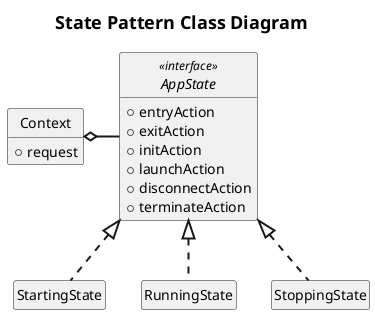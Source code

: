 @startuml state_class_diagram
skinparam defaultFontName MS Gothic
skinparam monochrome true
'skinparam linetype ortho
skinparam arrowThickness 2
'left to right direction

allow_mixing
hide empty members
hide circle

title <size:18>State Pattern Class Diagram</size>

class Context {
    + request
}

interface AppState <<interface>> {
    + entryAction
    + exitAction
    + initAction
    + launchAction
    + disconnectAction
    + terminateAction
}

class StartingState
class RunningState
class StoppingState

Context o--r-- AppState
AppState <|.. StartingState
AppState <|.. RunningState
AppState <|.. StoppingState

@enduml